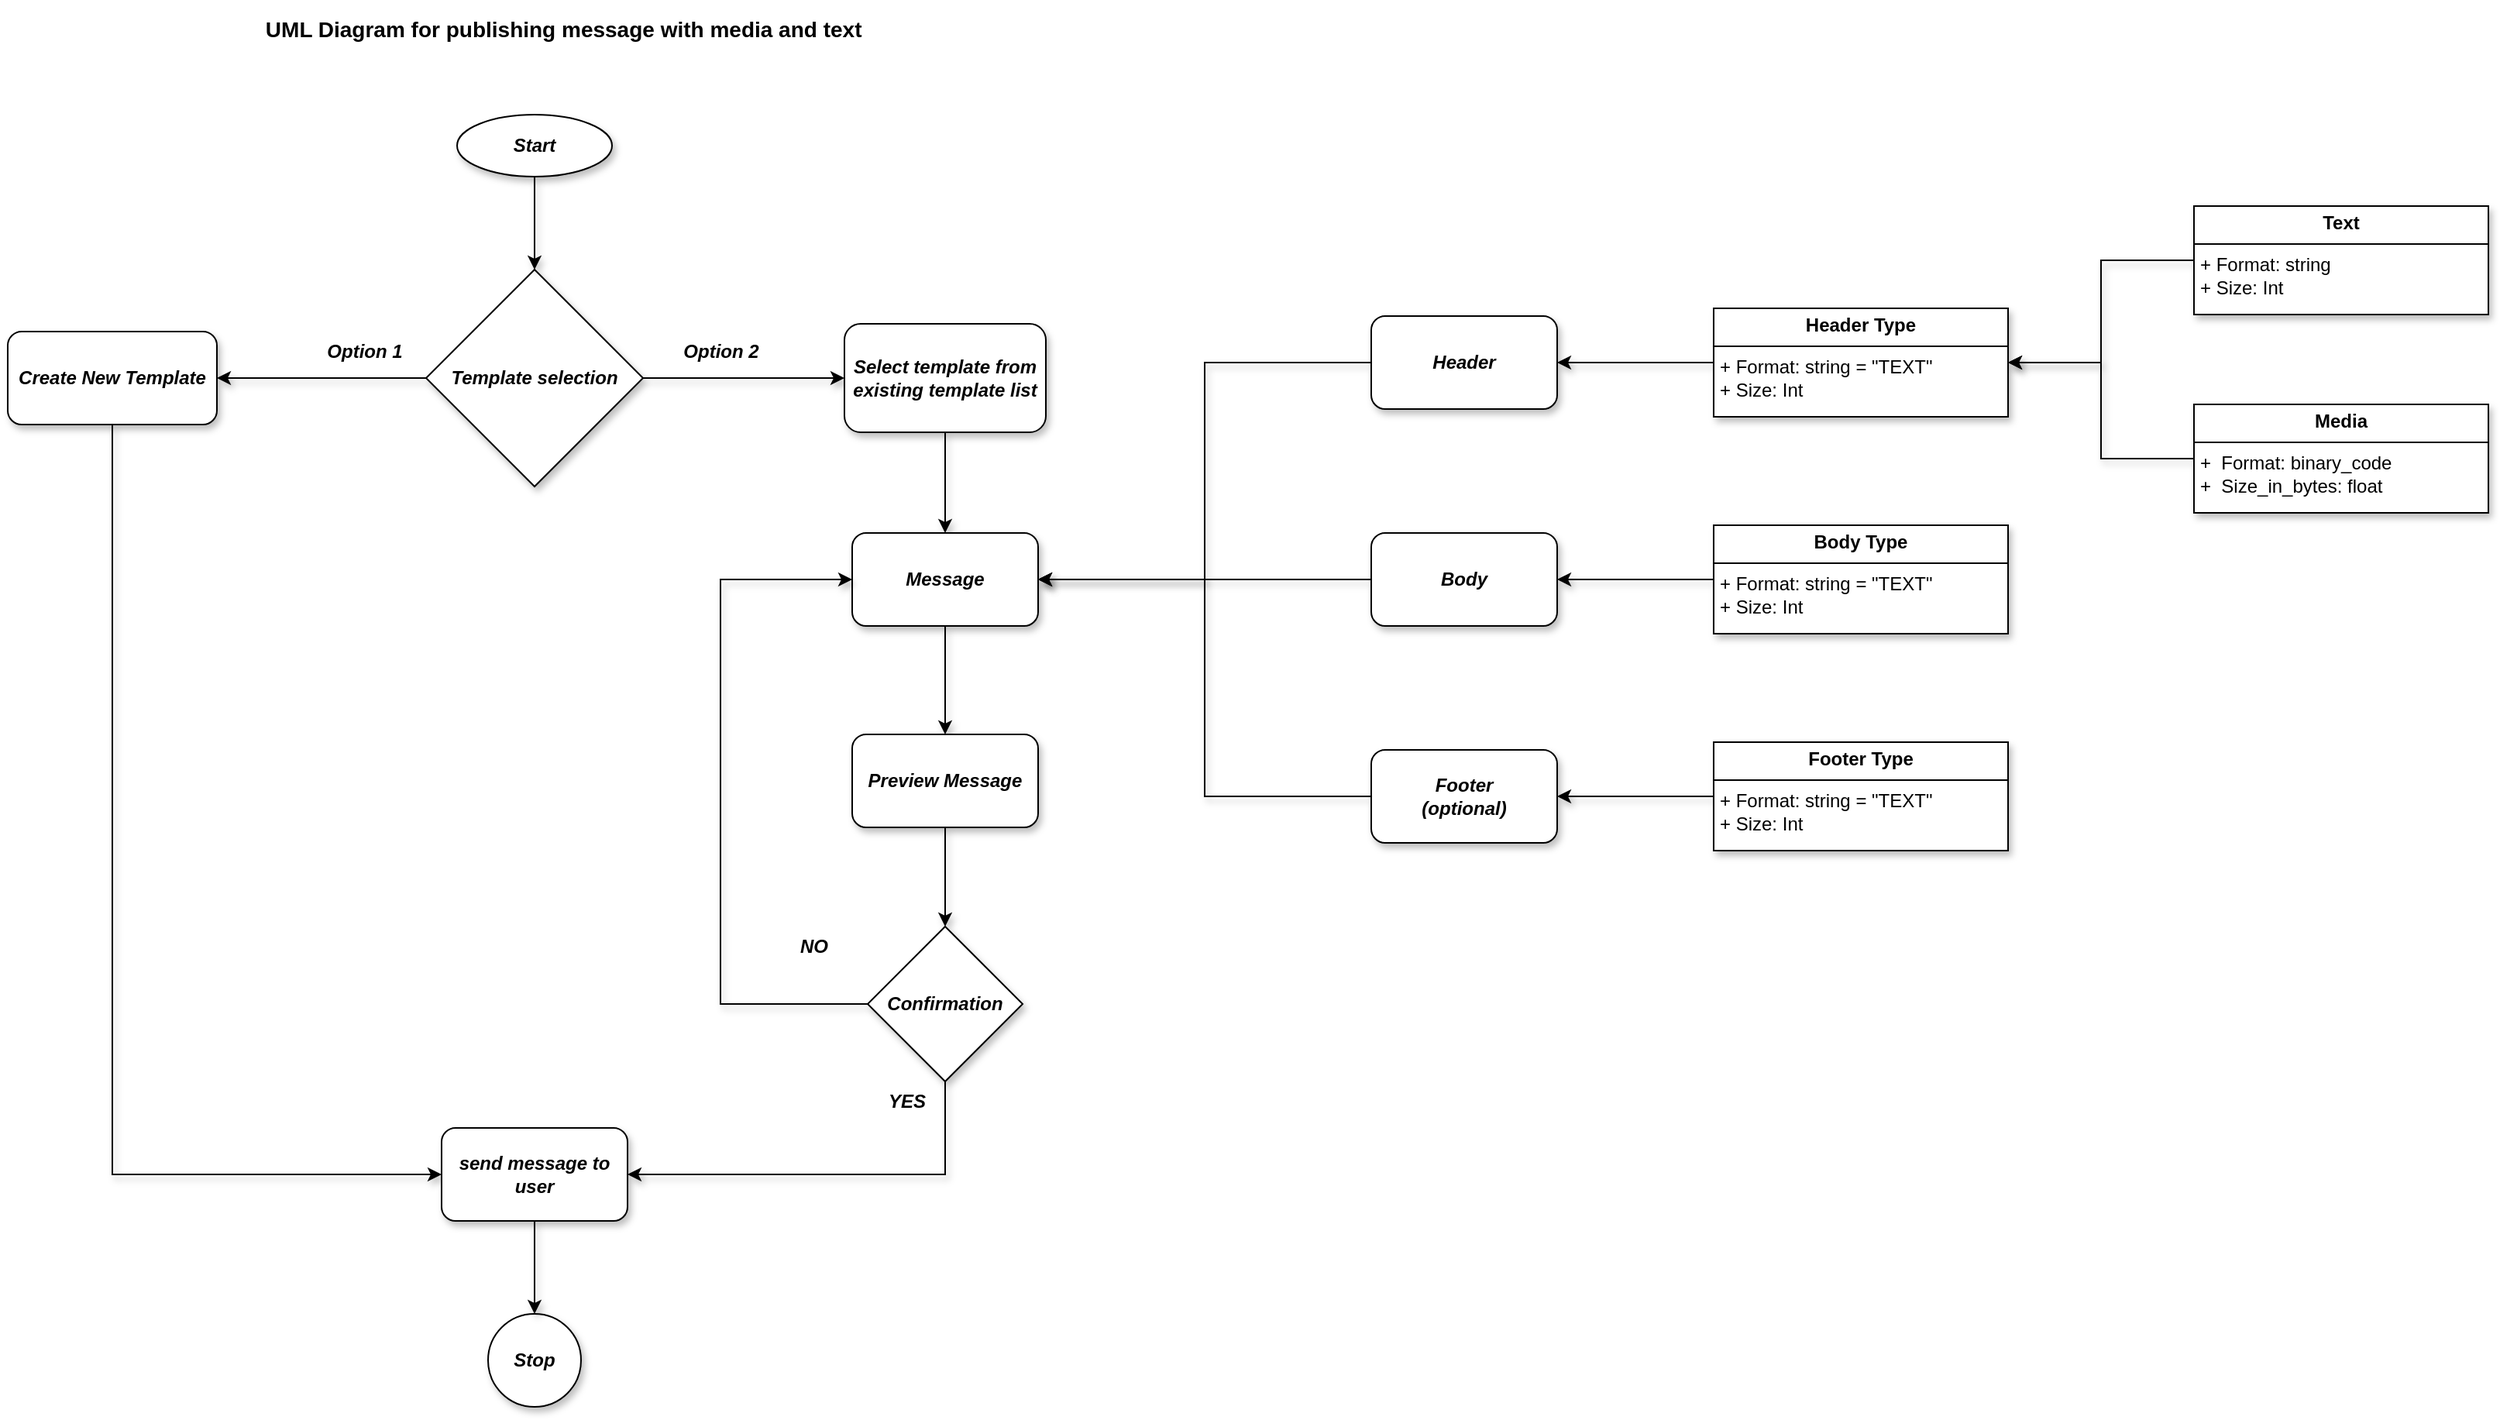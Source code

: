<mxfile version="27.0.9">
  <diagram name="Page-1" id="OFcu56uzazHhj4II78ZT">
    <mxGraphModel dx="1426" dy="875" grid="1" gridSize="10" guides="1" tooltips="1" connect="1" arrows="1" fold="1" page="1" pageScale="1" pageWidth="850" pageHeight="1100" math="0" shadow="0">
      <root>
        <mxCell id="0" />
        <mxCell id="1" parent="0" />
        <mxCell id="w5GqO7YRPjPRdxhruFkp-1" value="&lt;b&gt;&lt;i&gt;Start&lt;/i&gt;&lt;/b&gt;" style="ellipse;whiteSpace=wrap;html=1;shadow=1;" vertex="1" parent="1">
          <mxGeometry x="570" y="186" width="100" height="40" as="geometry" />
        </mxCell>
        <mxCell id="w5GqO7YRPjPRdxhruFkp-2" style="edgeStyle=orthogonalEdgeStyle;rounded=0;orthogonalLoop=1;jettySize=auto;html=1;exitX=0;exitY=0.5;exitDx=0;exitDy=0;entryX=1;entryY=0.5;entryDx=0;entryDy=0;shadow=1;" edge="1" parent="1" source="w5GqO7YRPjPRdxhruFkp-4" target="w5GqO7YRPjPRdxhruFkp-11">
          <mxGeometry relative="1" as="geometry" />
        </mxCell>
        <mxCell id="w5GqO7YRPjPRdxhruFkp-3" style="edgeStyle=orthogonalEdgeStyle;rounded=0;orthogonalLoop=1;jettySize=auto;html=1;exitX=1;exitY=0.5;exitDx=0;exitDy=0;entryX=0;entryY=0.5;entryDx=0;entryDy=0;shadow=1;" edge="1" parent="1" source="w5GqO7YRPjPRdxhruFkp-4" target="w5GqO7YRPjPRdxhruFkp-9">
          <mxGeometry relative="1" as="geometry" />
        </mxCell>
        <mxCell id="w5GqO7YRPjPRdxhruFkp-4" value="&lt;b&gt;&lt;i&gt;Template selection&lt;/i&gt;&lt;/b&gt;" style="rhombus;whiteSpace=wrap;html=1;shadow=1;" vertex="1" parent="1">
          <mxGeometry x="550" y="286" width="140" height="140" as="geometry" />
        </mxCell>
        <mxCell id="w5GqO7YRPjPRdxhruFkp-5" value="&lt;b&gt;&lt;font style=&quot;font-size: 14px;&quot;&gt;UML Diagram for publishing message with media and text&lt;/font&gt;&amp;nbsp;&lt;/b&gt;" style="text;html=1;align=center;verticalAlign=middle;resizable=0;points=[];autosize=1;strokeColor=none;fillColor=none;shadow=1;" vertex="1" parent="1">
          <mxGeometry x="435" y="116" width="410" height="30" as="geometry" />
        </mxCell>
        <mxCell id="w5GqO7YRPjPRdxhruFkp-6" value="" style="endArrow=classic;html=1;rounded=0;exitX=0.5;exitY=1;exitDx=0;exitDy=0;shadow=1;" edge="1" parent="1" source="w5GqO7YRPjPRdxhruFkp-1" target="w5GqO7YRPjPRdxhruFkp-4">
          <mxGeometry width="50" height="50" relative="1" as="geometry">
            <mxPoint x="730" y="326" as="sourcePoint" />
            <mxPoint x="780" y="276" as="targetPoint" />
          </mxGeometry>
        </mxCell>
        <mxCell id="w5GqO7YRPjPRdxhruFkp-7" style="edgeStyle=orthogonalEdgeStyle;rounded=0;orthogonalLoop=1;jettySize=auto;html=1;exitX=0.5;exitY=1;exitDx=0;exitDy=0;shadow=1;" edge="1" parent="1" source="w5GqO7YRPjPRdxhruFkp-4" target="w5GqO7YRPjPRdxhruFkp-4">
          <mxGeometry relative="1" as="geometry" />
        </mxCell>
        <mxCell id="w5GqO7YRPjPRdxhruFkp-8" style="edgeStyle=orthogonalEdgeStyle;rounded=0;orthogonalLoop=1;jettySize=auto;html=1;exitX=0.5;exitY=1;exitDx=0;exitDy=0;shadow=1;" edge="1" parent="1" source="w5GqO7YRPjPRdxhruFkp-9">
          <mxGeometry relative="1" as="geometry">
            <mxPoint x="885" y="456" as="targetPoint" />
          </mxGeometry>
        </mxCell>
        <mxCell id="w5GqO7YRPjPRdxhruFkp-9" value="&lt;b&gt;&lt;i&gt;Select template from existing template list&lt;/i&gt;&lt;/b&gt;" style="rounded=1;whiteSpace=wrap;html=1;shadow=1;glass=0;" vertex="1" parent="1">
          <mxGeometry x="820" y="321" width="130" height="70" as="geometry" />
        </mxCell>
        <mxCell id="w5GqO7YRPjPRdxhruFkp-10" style="edgeStyle=orthogonalEdgeStyle;rounded=0;orthogonalLoop=1;jettySize=auto;html=1;exitX=0.5;exitY=1;exitDx=0;exitDy=0;entryX=0;entryY=0.5;entryDx=0;entryDy=0;shadow=1;" edge="1" parent="1" source="w5GqO7YRPjPRdxhruFkp-11" target="w5GqO7YRPjPRdxhruFkp-32">
          <mxGeometry relative="1" as="geometry" />
        </mxCell>
        <mxCell id="w5GqO7YRPjPRdxhruFkp-11" value="&lt;b&gt;&lt;i&gt;Create New Template&lt;/i&gt;&lt;/b&gt;" style="rounded=1;whiteSpace=wrap;html=1;shadow=1;" vertex="1" parent="1">
          <mxGeometry x="280" y="326" width="135" height="60" as="geometry" />
        </mxCell>
        <mxCell id="w5GqO7YRPjPRdxhruFkp-12" style="edgeStyle=orthogonalEdgeStyle;rounded=0;orthogonalLoop=1;jettySize=auto;html=1;exitX=0.5;exitY=1;exitDx=0;exitDy=0;entryX=0.5;entryY=0;entryDx=0;entryDy=0;shadow=1;" edge="1" parent="1" source="w5GqO7YRPjPRdxhruFkp-13" target="w5GqO7YRPjPRdxhruFkp-30">
          <mxGeometry relative="1" as="geometry" />
        </mxCell>
        <mxCell id="w5GqO7YRPjPRdxhruFkp-13" value="&lt;b&gt;&lt;i&gt;Message&lt;/i&gt;&lt;/b&gt;" style="rounded=1;whiteSpace=wrap;html=1;shadow=1;" vertex="1" parent="1">
          <mxGeometry x="825" y="456" width="120" height="60" as="geometry" />
        </mxCell>
        <mxCell id="w5GqO7YRPjPRdxhruFkp-14" style="edgeStyle=orthogonalEdgeStyle;rounded=0;orthogonalLoop=1;jettySize=auto;html=1;exitX=0;exitY=0.5;exitDx=0;exitDy=0;entryX=1;entryY=0.5;entryDx=0;entryDy=0;shadow=1;" edge="1" parent="1" source="w5GqO7YRPjPRdxhruFkp-15" target="w5GqO7YRPjPRdxhruFkp-13">
          <mxGeometry relative="1" as="geometry" />
        </mxCell>
        <mxCell id="w5GqO7YRPjPRdxhruFkp-15" value="&lt;b&gt;&lt;i&gt;Header&lt;/i&gt;&lt;/b&gt;" style="rounded=1;whiteSpace=wrap;html=1;shadow=1;" vertex="1" parent="1">
          <mxGeometry x="1160" y="316" width="120" height="60" as="geometry" />
        </mxCell>
        <mxCell id="w5GqO7YRPjPRdxhruFkp-16" style="edgeStyle=orthogonalEdgeStyle;rounded=0;orthogonalLoop=1;jettySize=auto;html=1;exitX=0;exitY=0.5;exitDx=0;exitDy=0;entryX=1;entryY=0.5;entryDx=0;entryDy=0;shadow=1;" edge="1" parent="1" source="w5GqO7YRPjPRdxhruFkp-17" target="w5GqO7YRPjPRdxhruFkp-15">
          <mxGeometry relative="1" as="geometry" />
        </mxCell>
        <mxCell id="w5GqO7YRPjPRdxhruFkp-17" value="&lt;p style=&quot;margin:0px;margin-top:4px;text-align:center;&quot;&gt;&lt;b&gt;Header Type&lt;/b&gt;&lt;/p&gt;&lt;hr size=&quot;1&quot; style=&quot;border-style:solid;&quot;&gt;&lt;p style=&quot;margin:0px;margin-left:4px;&quot;&gt;+ Format: string = &quot;TEXT&quot;&lt;br&gt;+ Size: Int&lt;/p&gt;&lt;p style=&quot;margin:0px;margin-left:4px;&quot;&gt;&lt;br&gt;&lt;/p&gt;" style="verticalAlign=top;align=left;overflow=fill;html=1;whiteSpace=wrap;shadow=1;" vertex="1" parent="1">
          <mxGeometry x="1381" y="311" width="190" height="70" as="geometry" />
        </mxCell>
        <mxCell id="w5GqO7YRPjPRdxhruFkp-18" style="edgeStyle=orthogonalEdgeStyle;rounded=0;orthogonalLoop=1;jettySize=auto;html=1;exitX=0;exitY=0.5;exitDx=0;exitDy=0;entryX=1;entryY=0.5;entryDx=0;entryDy=0;shadow=1;" edge="1" parent="1" source="w5GqO7YRPjPRdxhruFkp-19" target="w5GqO7YRPjPRdxhruFkp-17">
          <mxGeometry relative="1" as="geometry" />
        </mxCell>
        <mxCell id="w5GqO7YRPjPRdxhruFkp-19" value="&lt;p style=&quot;margin:0px;margin-top:4px;text-align:center;&quot;&gt;&lt;b&gt;Text&lt;/b&gt;&lt;/p&gt;&lt;hr size=&quot;1&quot; style=&quot;border-style:solid;&quot;&gt;&lt;p style=&quot;margin:0px;margin-left:4px;&quot;&gt;+ Format: string&lt;br&gt;+ Size: Int&lt;/p&gt;&lt;p style=&quot;margin:0px;margin-left:4px;&quot;&gt;&lt;br&gt;&lt;/p&gt;" style="verticalAlign=top;align=left;overflow=fill;html=1;whiteSpace=wrap;shadow=1;" vertex="1" parent="1">
          <mxGeometry x="1691" y="245" width="190" height="70" as="geometry" />
        </mxCell>
        <mxCell id="w5GqO7YRPjPRdxhruFkp-20" style="edgeStyle=orthogonalEdgeStyle;rounded=0;orthogonalLoop=1;jettySize=auto;html=1;exitX=0;exitY=0.5;exitDx=0;exitDy=0;entryX=1;entryY=0.5;entryDx=0;entryDy=0;shadow=1;" edge="1" parent="1" source="w5GqO7YRPjPRdxhruFkp-21" target="w5GqO7YRPjPRdxhruFkp-17">
          <mxGeometry relative="1" as="geometry" />
        </mxCell>
        <mxCell id="w5GqO7YRPjPRdxhruFkp-21" value="&lt;p style=&quot;margin:0px;margin-top:4px;text-align:center;&quot;&gt;&lt;b&gt;Media&lt;/b&gt;&lt;/p&gt;&lt;hr size=&quot;1&quot; style=&quot;border-style:solid;&quot;&gt;&lt;p style=&quot;margin:0px;margin-left:4px;&quot;&gt;+&amp;nbsp; Format: binary_code&lt;br&gt;+&amp;nbsp; Size_in_bytes: float&lt;/p&gt;&lt;p style=&quot;margin:0px;margin-left:4px;&quot;&gt;&lt;br&gt;&lt;/p&gt;" style="verticalAlign=top;align=left;overflow=fill;html=1;whiteSpace=wrap;shadow=1;" vertex="1" parent="1">
          <mxGeometry x="1691" y="373" width="190" height="70" as="geometry" />
        </mxCell>
        <mxCell id="w5GqO7YRPjPRdxhruFkp-22" value="&lt;b&gt;&lt;i&gt;Option 2&lt;/i&gt;&lt;/b&gt;" style="text;html=1;align=center;verticalAlign=middle;resizable=0;points=[];autosize=1;strokeColor=none;fillColor=none;shadow=1;" vertex="1" parent="1">
          <mxGeometry x="705" y="324" width="70" height="30" as="geometry" />
        </mxCell>
        <mxCell id="w5GqO7YRPjPRdxhruFkp-23" value="&lt;b&gt;&lt;i&gt;Option 1&lt;/i&gt;&lt;/b&gt;" style="text;html=1;align=center;verticalAlign=middle;resizable=0;points=[];autosize=1;strokeColor=none;fillColor=none;shadow=1;" vertex="1" parent="1">
          <mxGeometry x="475" y="324" width="70" height="30" as="geometry" />
        </mxCell>
        <mxCell id="w5GqO7YRPjPRdxhruFkp-24" style="edgeStyle=orthogonalEdgeStyle;rounded=0;orthogonalLoop=1;jettySize=auto;html=1;exitX=0;exitY=0.5;exitDx=0;exitDy=0;entryX=1;entryY=0.5;entryDx=0;entryDy=0;shadow=1;" edge="1" parent="1" source="w5GqO7YRPjPRdxhruFkp-25" target="w5GqO7YRPjPRdxhruFkp-27">
          <mxGeometry relative="1" as="geometry" />
        </mxCell>
        <mxCell id="w5GqO7YRPjPRdxhruFkp-25" value="&lt;p style=&quot;margin:0px;margin-top:4px;text-align:center;&quot;&gt;&lt;b&gt;Body Type&lt;/b&gt;&lt;/p&gt;&lt;hr size=&quot;1&quot; style=&quot;border-style:solid;&quot;&gt;&lt;p style=&quot;margin:0px;margin-left:4px;&quot;&gt;+ Format: string = &quot;TEXT&quot;&lt;br&gt;+ Size: Int&lt;/p&gt;&lt;p style=&quot;margin:0px;margin-left:4px;&quot;&gt;&lt;br&gt;&lt;/p&gt;" style="verticalAlign=top;align=left;overflow=fill;html=1;whiteSpace=wrap;shadow=1;" vertex="1" parent="1">
          <mxGeometry x="1381" y="451" width="190" height="70" as="geometry" />
        </mxCell>
        <mxCell id="w5GqO7YRPjPRdxhruFkp-26" style="edgeStyle=orthogonalEdgeStyle;rounded=0;orthogonalLoop=1;jettySize=auto;html=1;exitX=0;exitY=0.5;exitDx=0;exitDy=0;entryX=1;entryY=0.5;entryDx=0;entryDy=0;shadow=1;" edge="1" parent="1" source="w5GqO7YRPjPRdxhruFkp-27" target="w5GqO7YRPjPRdxhruFkp-13">
          <mxGeometry relative="1" as="geometry" />
        </mxCell>
        <mxCell id="w5GqO7YRPjPRdxhruFkp-27" value="&lt;b&gt;&lt;i&gt;Body&lt;/i&gt;&lt;/b&gt;" style="rounded=1;whiteSpace=wrap;html=1;shadow=1;" vertex="1" parent="1">
          <mxGeometry x="1160" y="456" width="120" height="60" as="geometry" />
        </mxCell>
        <mxCell id="w5GqO7YRPjPRdxhruFkp-28" value="&lt;b&gt;&lt;i&gt;Stop&lt;/i&gt;&lt;/b&gt;" style="ellipse;whiteSpace=wrap;html=1;aspect=fixed;shadow=1;" vertex="1" parent="1">
          <mxGeometry x="590" y="960" width="60" height="60" as="geometry" />
        </mxCell>
        <mxCell id="w5GqO7YRPjPRdxhruFkp-40" style="edgeStyle=orthogonalEdgeStyle;rounded=0;orthogonalLoop=1;jettySize=auto;html=1;exitX=0.5;exitY=1;exitDx=0;exitDy=0;entryX=0.5;entryY=0;entryDx=0;entryDy=0;shadow=1;" edge="1" parent="1" source="w5GqO7YRPjPRdxhruFkp-30" target="w5GqO7YRPjPRdxhruFkp-37">
          <mxGeometry relative="1" as="geometry" />
        </mxCell>
        <mxCell id="w5GqO7YRPjPRdxhruFkp-30" value="&lt;b&gt;&lt;i&gt;Preview Message&lt;/i&gt;&lt;/b&gt;" style="rounded=1;whiteSpace=wrap;html=1;shadow=1;" vertex="1" parent="1">
          <mxGeometry x="825" y="586" width="120" height="60" as="geometry" />
        </mxCell>
        <mxCell id="w5GqO7YRPjPRdxhruFkp-31" style="edgeStyle=orthogonalEdgeStyle;rounded=0;orthogonalLoop=1;jettySize=auto;html=1;exitX=0.5;exitY=1;exitDx=0;exitDy=0;entryX=0.5;entryY=0;entryDx=0;entryDy=0;shadow=1;" edge="1" parent="1" source="w5GqO7YRPjPRdxhruFkp-32" target="w5GqO7YRPjPRdxhruFkp-28">
          <mxGeometry relative="1" as="geometry" />
        </mxCell>
        <mxCell id="w5GqO7YRPjPRdxhruFkp-32" value="&lt;b&gt;&lt;i&gt;send message to user&lt;/i&gt;&lt;/b&gt;" style="rounded=1;whiteSpace=wrap;html=1;shadow=1;" vertex="1" parent="1">
          <mxGeometry x="560" y="840" width="120" height="60" as="geometry" />
        </mxCell>
        <mxCell id="w5GqO7YRPjPRdxhruFkp-33" style="edgeStyle=orthogonalEdgeStyle;rounded=0;orthogonalLoop=1;jettySize=auto;html=1;exitX=0;exitY=0.5;exitDx=0;exitDy=0;entryX=1;entryY=0.5;entryDx=0;entryDy=0;shadow=1;" edge="1" parent="1" source="w5GqO7YRPjPRdxhruFkp-34" target="w5GqO7YRPjPRdxhruFkp-13">
          <mxGeometry relative="1" as="geometry" />
        </mxCell>
        <mxCell id="w5GqO7YRPjPRdxhruFkp-34" value="&lt;b&gt;&lt;i&gt;Footer&lt;br&gt;(optional)&lt;/i&gt;&lt;/b&gt;" style="rounded=1;whiteSpace=wrap;html=1;shadow=1;" vertex="1" parent="1">
          <mxGeometry x="1160" y="596" width="120" height="60" as="geometry" />
        </mxCell>
        <mxCell id="w5GqO7YRPjPRdxhruFkp-35" style="edgeStyle=orthogonalEdgeStyle;rounded=0;orthogonalLoop=1;jettySize=auto;html=1;exitX=0;exitY=0.5;exitDx=0;exitDy=0;entryX=1;entryY=0.5;entryDx=0;entryDy=0;shadow=1;" edge="1" parent="1" source="w5GqO7YRPjPRdxhruFkp-36" target="w5GqO7YRPjPRdxhruFkp-34">
          <mxGeometry relative="1" as="geometry" />
        </mxCell>
        <mxCell id="w5GqO7YRPjPRdxhruFkp-36" value="&lt;p style=&quot;margin:0px;margin-top:4px;text-align:center;&quot;&gt;&lt;b&gt;Footer Type&lt;/b&gt;&lt;/p&gt;&lt;hr size=&quot;1&quot; style=&quot;border-style:solid;&quot;&gt;&lt;p style=&quot;margin:0px;margin-left:4px;&quot;&gt;+ Format: string = &quot;TEXT&quot;&lt;br&gt;+ Size: Int&lt;/p&gt;&lt;p style=&quot;margin:0px;margin-left:4px;&quot;&gt;&lt;br&gt;&lt;/p&gt;" style="verticalAlign=top;align=left;overflow=fill;html=1;whiteSpace=wrap;shadow=1;" vertex="1" parent="1">
          <mxGeometry x="1381" y="591" width="190" height="70" as="geometry" />
        </mxCell>
        <mxCell id="w5GqO7YRPjPRdxhruFkp-38" style="edgeStyle=orthogonalEdgeStyle;rounded=0;orthogonalLoop=1;jettySize=auto;html=1;exitX=0;exitY=0.5;exitDx=0;exitDy=0;entryX=0;entryY=0.5;entryDx=0;entryDy=0;shadow=1;" edge="1" parent="1" source="w5GqO7YRPjPRdxhruFkp-37" target="w5GqO7YRPjPRdxhruFkp-13">
          <mxGeometry relative="1" as="geometry">
            <Array as="points">
              <mxPoint x="740" y="760" />
              <mxPoint x="740" y="486" />
            </Array>
          </mxGeometry>
        </mxCell>
        <mxCell id="w5GqO7YRPjPRdxhruFkp-41" style="edgeStyle=orthogonalEdgeStyle;rounded=0;orthogonalLoop=1;jettySize=auto;html=1;exitX=0.5;exitY=1;exitDx=0;exitDy=0;entryX=1;entryY=0.5;entryDx=0;entryDy=0;shadow=1;" edge="1" parent="1" source="w5GqO7YRPjPRdxhruFkp-37" target="w5GqO7YRPjPRdxhruFkp-32">
          <mxGeometry relative="1" as="geometry" />
        </mxCell>
        <mxCell id="w5GqO7YRPjPRdxhruFkp-37" value="&lt;b&gt;&lt;i&gt;Confirmation&lt;/i&gt;&lt;/b&gt;" style="rhombus;whiteSpace=wrap;html=1;shadow=1;" vertex="1" parent="1">
          <mxGeometry x="835" y="710" width="100" height="100" as="geometry" />
        </mxCell>
        <mxCell id="w5GqO7YRPjPRdxhruFkp-39" value="&lt;b&gt;&lt;i&gt;NO&lt;/i&gt;&lt;/b&gt;" style="text;html=1;align=center;verticalAlign=middle;resizable=0;points=[];autosize=1;strokeColor=none;fillColor=none;shadow=1;" vertex="1" parent="1">
          <mxGeometry x="780" y="708" width="40" height="30" as="geometry" />
        </mxCell>
        <mxCell id="w5GqO7YRPjPRdxhruFkp-42" value="&lt;b&gt;&lt;i&gt;YES&lt;/i&gt;&lt;/b&gt;" style="text;html=1;align=center;verticalAlign=middle;resizable=0;points=[];autosize=1;strokeColor=none;fillColor=none;shadow=1;" vertex="1" parent="1">
          <mxGeometry x="835" y="808" width="50" height="30" as="geometry" />
        </mxCell>
      </root>
    </mxGraphModel>
  </diagram>
</mxfile>
